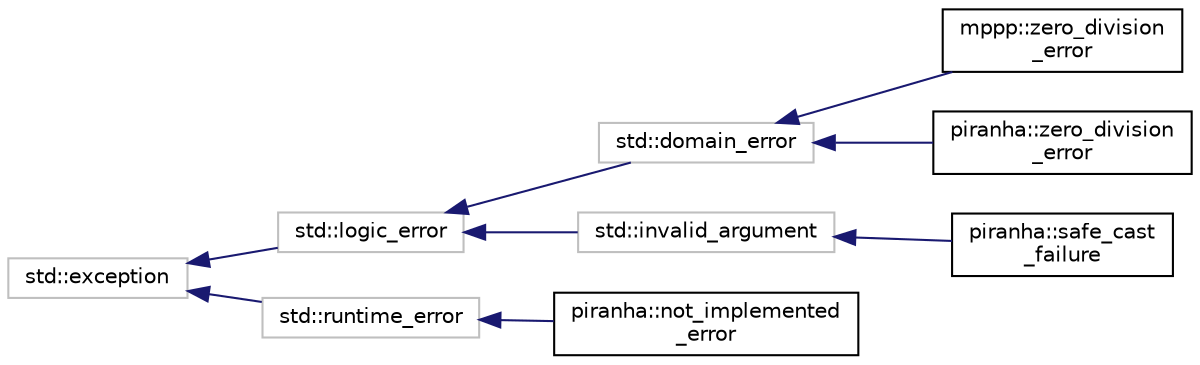 digraph "Graphical Class Hierarchy"
{
  edge [fontname="Helvetica",fontsize="10",labelfontname="Helvetica",labelfontsize="10"];
  node [fontname="Helvetica",fontsize="10",shape=record];
  rankdir="LR";
  Node258 [label="std::exception",height=0.2,width=0.4,color="grey75", fillcolor="white", style="filled",tooltip="STL class. "];
  Node258 -> Node259 [dir="back",color="midnightblue",fontsize="10",style="solid",fontname="Helvetica"];
  Node259 [label="std::logic_error",height=0.2,width=0.4,color="grey75", fillcolor="white", style="filled",tooltip="STL class. "];
  Node259 -> Node260 [dir="back",color="midnightblue",fontsize="10",style="solid",fontname="Helvetica"];
  Node260 [label="std::domain_error",height=0.2,width=0.4,color="grey75", fillcolor="white", style="filled",tooltip="STL class. "];
  Node260 -> Node261 [dir="back",color="midnightblue",fontsize="10",style="solid",fontname="Helvetica"];
  Node261 [label="mppp::zero_division\l_error",height=0.2,width=0.4,color="black", fillcolor="white", style="filled",URL="$structmppp_1_1zero__division__error.html",tooltip="Exception to signal division by zero. "];
  Node260 -> Node262 [dir="back",color="midnightblue",fontsize="10",style="solid",fontname="Helvetica"];
  Node262 [label="piranha::zero_division\l_error",height=0.2,width=0.4,color="black", fillcolor="white", style="filled",URL="$structpiranha_1_1zero__division__error.html",tooltip="Exception for signalling division by zero. "];
  Node259 -> Node263 [dir="back",color="midnightblue",fontsize="10",style="solid",fontname="Helvetica"];
  Node263 [label="std::invalid_argument",height=0.2,width=0.4,color="grey75", fillcolor="white", style="filled",tooltip="STL class. "];
  Node263 -> Node264 [dir="back",color="midnightblue",fontsize="10",style="solid",fontname="Helvetica"];
  Node264 [label="piranha::safe_cast\l_failure",height=0.2,width=0.4,color="black", fillcolor="white", style="filled",URL="$structpiranha_1_1safe__cast__failure.html",tooltip="Exception to signal failure in piranha::safe_cast(). "];
  Node258 -> Node265 [dir="back",color="midnightblue",fontsize="10",style="solid",fontname="Helvetica"];
  Node265 [label="std::runtime_error",height=0.2,width=0.4,color="grey75", fillcolor="white", style="filled",tooltip="STL class. "];
  Node265 -> Node0 [dir="back",color="midnightblue",fontsize="10",style="solid",fontname="Helvetica"];
  Node0 [label="piranha::not_implemented\l_error",height=0.2,width=0.4,color="black", fillcolor="white", style="filled",URL="$structpiranha_1_1not__implemented__error.html",tooltip="Exception for functionality not implemented or not available on the current platform. "];
}
